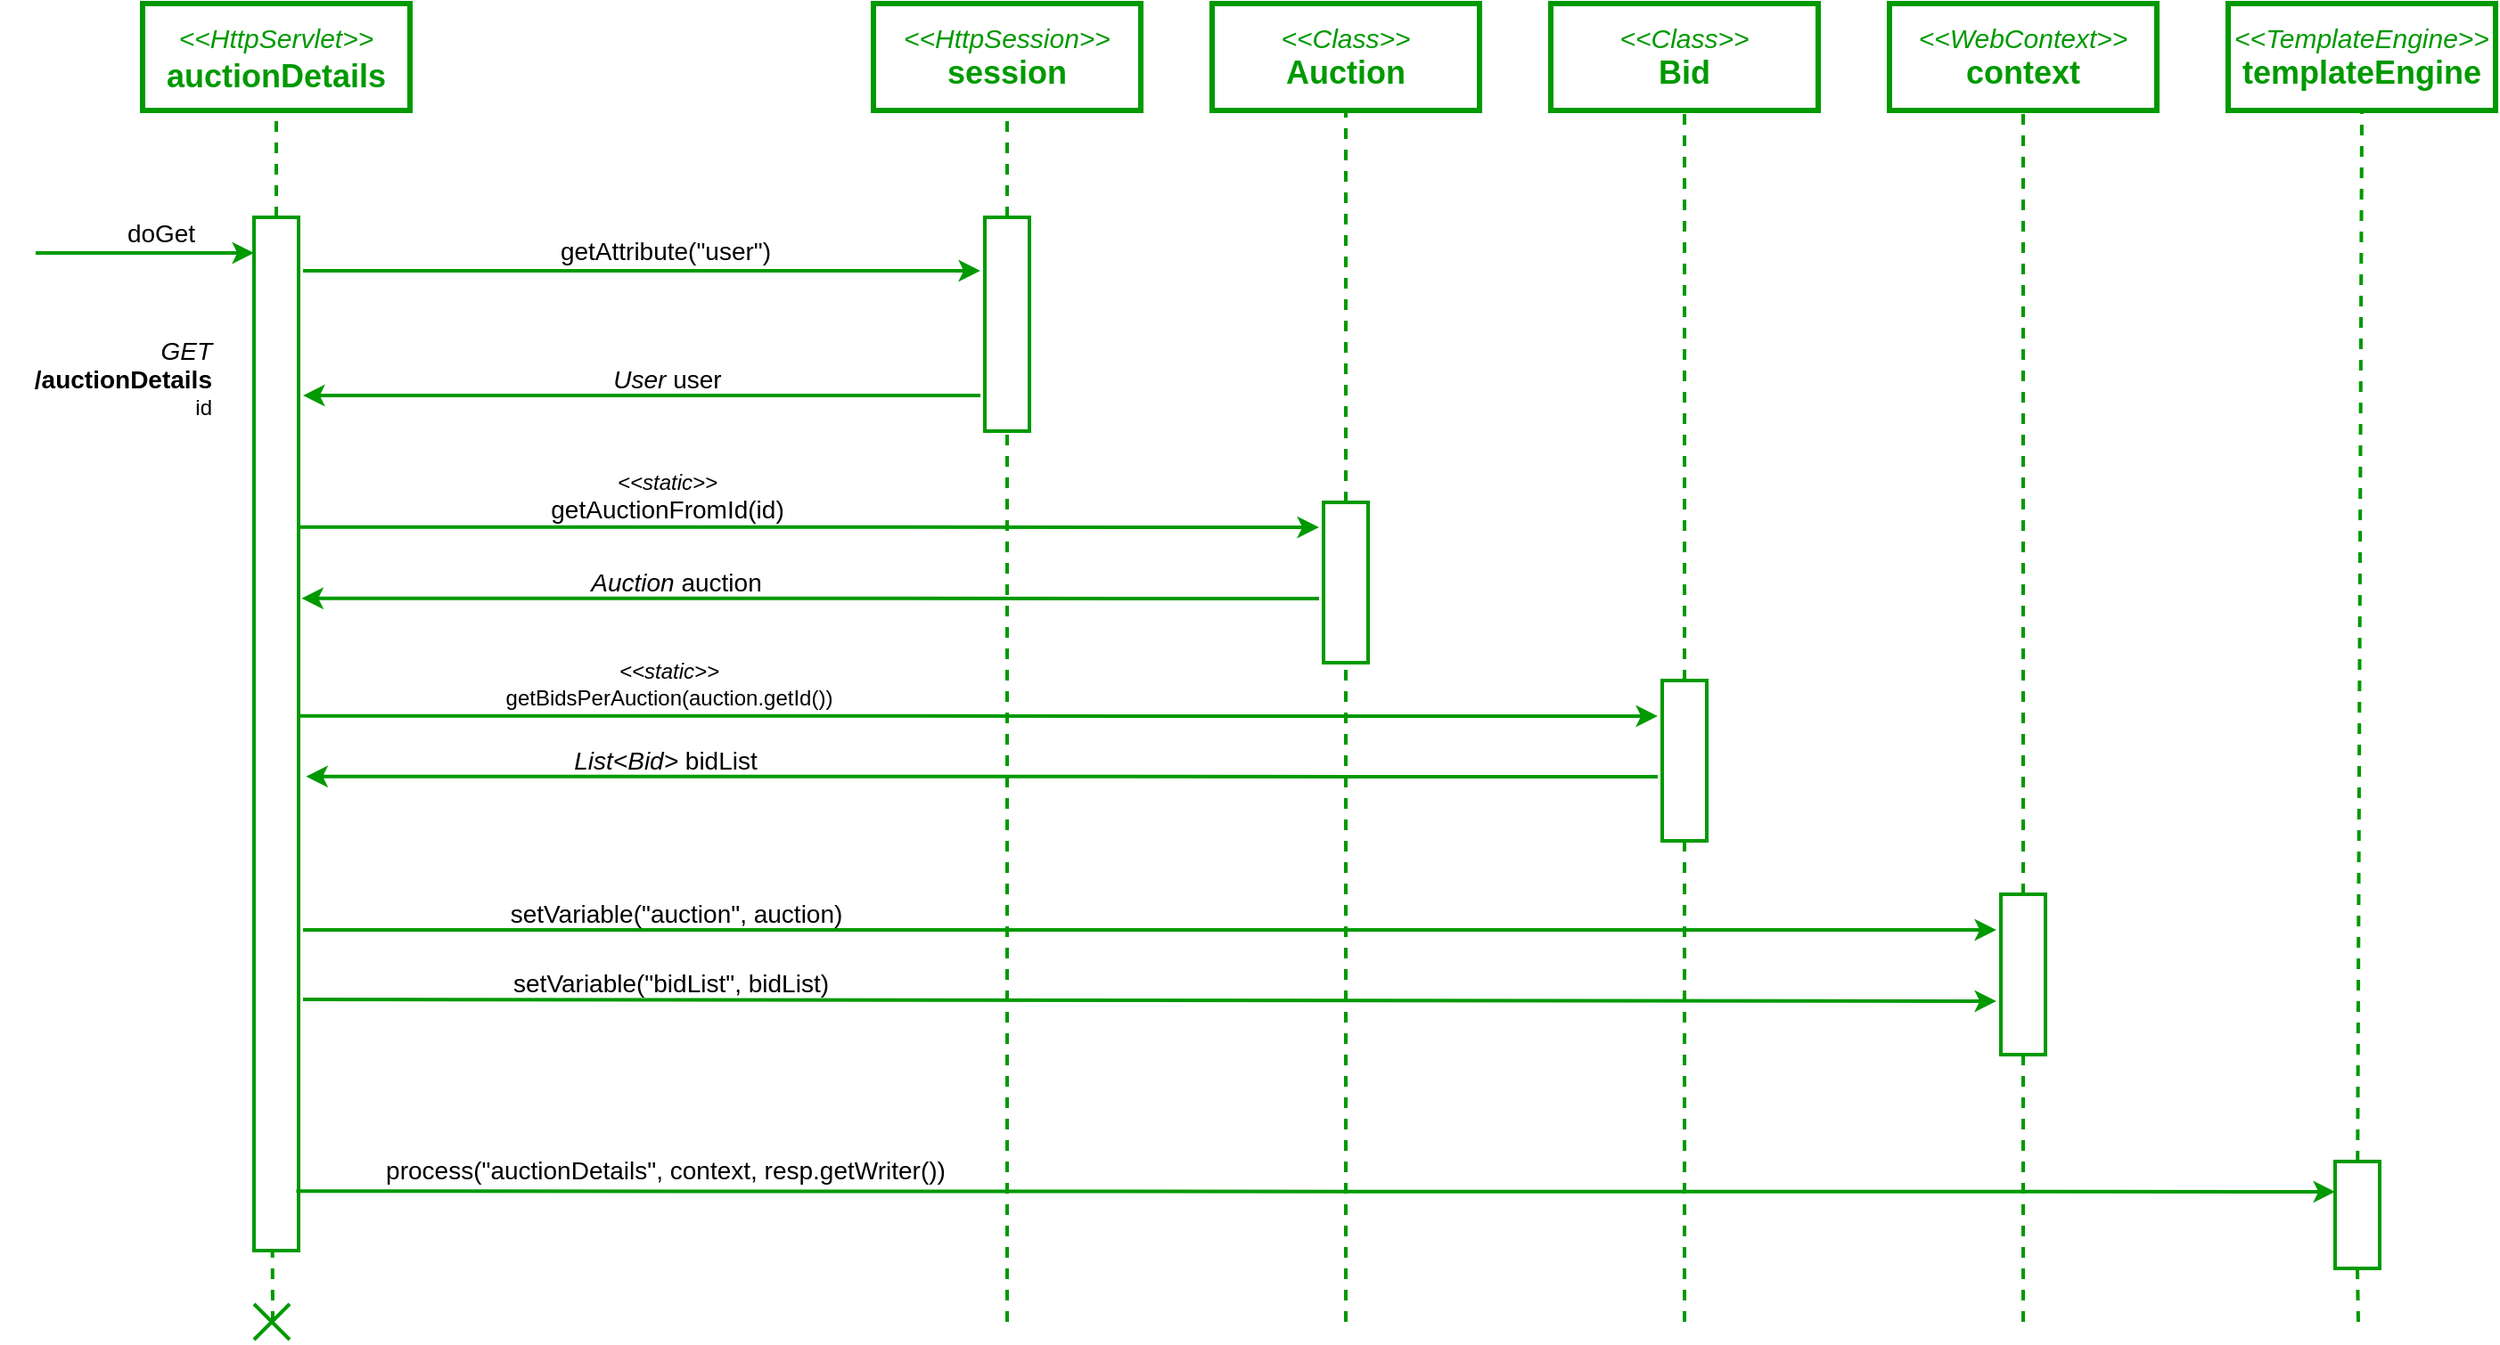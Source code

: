 <mxfile version="21.2.1" type="device">
  <diagram name="Page-1" id="4_tPyxa64Dnfn5mtqRyB">
    <mxGraphModel dx="1607" dy="566" grid="1" gridSize="10" guides="1" tooltips="1" connect="1" arrows="1" fold="1" page="1" pageScale="1" pageWidth="850" pageHeight="1100" math="0" shadow="0">
      <root>
        <mxCell id="0" />
        <mxCell id="1" parent="0" />
        <mxCell id="D11aKV0CUpfygHuOLcRb-1" value="&lt;i style=&quot;border-color: var(--border-color); color: rgb(0, 153, 0);&quot;&gt;&lt;font style=&quot;border-color: var(--border-color); font-size: 15px;&quot;&gt;&amp;lt;&amp;lt;HttpServlet&amp;gt;&amp;gt;&lt;/font&gt;&lt;/i&gt;&lt;font color=&quot;#009900&quot; style=&quot;&quot;&gt;&lt;b style=&quot;font-size: 18px;&quot;&gt;&lt;br&gt;auctionDetails&lt;br&gt;&lt;/b&gt;&lt;/font&gt;" style="rounded=0;whiteSpace=wrap;html=1;strokeWidth=3;fillColor=default;strokeColor=#009900;" parent="1" vertex="1">
          <mxGeometry x="-160" y="220" width="150" height="60" as="geometry" />
        </mxCell>
        <mxCell id="D11aKV0CUpfygHuOLcRb-2" value="&lt;font color=&quot;#009900&quot; style=&quot;&quot;&gt;&lt;i style=&quot;&quot;&gt;&lt;font style=&quot;font-size: 15px;&quot;&gt;&amp;lt;&amp;lt;Class&amp;gt;&amp;gt;&lt;/font&gt;&lt;/i&gt;&lt;br&gt;&lt;span style=&quot;font-size: 18px;&quot;&gt;&lt;b&gt;Auction&lt;/b&gt;&lt;/span&gt;&lt;br&gt;&lt;/font&gt;" style="rounded=0;whiteSpace=wrap;html=1;strokeWidth=3;fillColor=default;strokeColor=#009900;" parent="1" vertex="1">
          <mxGeometry x="440" y="220" width="150" height="60" as="geometry" />
        </mxCell>
        <mxCell id="D11aKV0CUpfygHuOLcRb-3" value="" style="endArrow=none;html=1;rounded=0;entryX=0.5;entryY=1;entryDx=0;entryDy=0;strokeWidth=2;fillColor=#d5e8d4;strokeColor=#009900;dashed=1;" parent="1" source="D11aKV0CUpfygHuOLcRb-6" target="D11aKV0CUpfygHuOLcRb-1" edge="1">
          <mxGeometry width="50" height="50" relative="1" as="geometry">
            <mxPoint x="-85" y="670" as="sourcePoint" />
            <mxPoint x="160" y="440" as="targetPoint" />
          </mxGeometry>
        </mxCell>
        <mxCell id="D11aKV0CUpfygHuOLcRb-4" value="" style="endArrow=none;html=1;rounded=0;entryX=0.5;entryY=1;entryDx=0;entryDy=0;strokeWidth=2;fillColor=#d5e8d4;strokeColor=#009900;dashed=1;" parent="1" source="D11aKV0CUpfygHuOLcRb-9" target="D11aKV0CUpfygHuOLcRb-2" edge="1">
          <mxGeometry width="50" height="50" relative="1" as="geometry">
            <mxPoint x="515" y="670" as="sourcePoint" />
            <mxPoint x="235" y="350" as="targetPoint" />
          </mxGeometry>
        </mxCell>
        <mxCell id="D11aKV0CUpfygHuOLcRb-5" value="" style="endArrow=none;html=1;rounded=0;entryX=0.412;entryY=1.004;entryDx=0;entryDy=0;strokeWidth=2;fillColor=#d5e8d4;strokeColor=#009900;dashed=1;entryPerimeter=0;" parent="1" edge="1">
          <mxGeometry width="50" height="50" relative="1" as="geometry">
            <mxPoint x="-87" y="960" as="sourcePoint" />
            <mxPoint x="-87.2" y="911.96" as="targetPoint" />
          </mxGeometry>
        </mxCell>
        <mxCell id="D11aKV0CUpfygHuOLcRb-6" value="" style="rounded=0;whiteSpace=wrap;html=1;fillColor=#FFFFFF;strokeWidth=2;strokeColor=#009900;" parent="1" vertex="1">
          <mxGeometry x="-97.5" y="340" width="25" height="580" as="geometry" />
        </mxCell>
        <mxCell id="D11aKV0CUpfygHuOLcRb-7" value="" style="endArrow=none;html=1;rounded=0;strokeWidth=2;strokeColor=#009900;startArrow=classic;startFill=1;entryX=1.008;entryY=0.241;entryDx=0;entryDy=0;entryPerimeter=0;" parent="1" edge="1">
          <mxGeometry width="50" height="50" relative="1" as="geometry">
            <mxPoint x="690" y="620" as="sourcePoint" />
            <mxPoint x="-72.5" y="619.84" as="targetPoint" />
          </mxGeometry>
        </mxCell>
        <mxCell id="D11aKV0CUpfygHuOLcRb-9" value="" style="rounded=0;whiteSpace=wrap;html=1;fillColor=#FFFFFF;strokeWidth=2;strokeColor=#009900;" parent="1" vertex="1">
          <mxGeometry x="502.5" y="500" width="25" height="90" as="geometry" />
        </mxCell>
        <mxCell id="D11aKV0CUpfygHuOLcRb-10" value="&lt;font style=&quot;font-size: 12px;&quot;&gt;&lt;i&gt;&lt;font style=&quot;font-size: 12px;&quot;&gt;&amp;lt;&amp;lt;static&amp;gt;&amp;gt;&lt;/font&gt;&lt;/i&gt;&lt;br&gt;getBidsPerAuction(auction.getId())&lt;/font&gt;" style="text;html=1;align=center;verticalAlign=middle;resizable=0;points=[];autosize=1;strokeColor=none;fillColor=none;" parent="1" vertex="1">
          <mxGeometry x="29.8" y="582" width="210" height="40" as="geometry" />
        </mxCell>
        <mxCell id="D11aKV0CUpfygHuOLcRb-11" value="&lt;font color=&quot;#009900&quot; style=&quot;&quot;&gt;&lt;i style=&quot;&quot;&gt;&lt;font style=&quot;font-size: 15px;&quot;&gt;&amp;lt;&amp;lt;WebContext&amp;gt;&amp;gt;&lt;/font&gt;&lt;/i&gt;&lt;br&gt;&lt;span style=&quot;font-size: 18px;&quot;&gt;&lt;b&gt;context&lt;/b&gt;&lt;/span&gt;&lt;br&gt;&lt;/font&gt;" style="rounded=0;whiteSpace=wrap;html=1;strokeWidth=3;fillColor=default;strokeColor=#009900;" parent="1" vertex="1">
          <mxGeometry x="820" y="220" width="150" height="60" as="geometry" />
        </mxCell>
        <mxCell id="D11aKV0CUpfygHuOLcRb-12" value="" style="endArrow=none;html=1;rounded=0;entryX=0.5;entryY=1;entryDx=0;entryDy=0;strokeWidth=2;fillColor=#d5e8d4;strokeColor=#009900;dashed=1;" parent="1" source="D11aKV0CUpfygHuOLcRb-14" target="D11aKV0CUpfygHuOLcRb-11" edge="1">
          <mxGeometry width="50" height="50" relative="1" as="geometry">
            <mxPoint x="895" y="670" as="sourcePoint" />
            <mxPoint x="615" y="350" as="targetPoint" />
          </mxGeometry>
        </mxCell>
        <mxCell id="D11aKV0CUpfygHuOLcRb-13" value="" style="endArrow=none;html=1;rounded=0;entryX=0.5;entryY=1;entryDx=0;entryDy=0;strokeWidth=2;fillColor=#d5e8d4;strokeColor=#009900;dashed=1;" parent="1" target="D11aKV0CUpfygHuOLcRb-14" edge="1">
          <mxGeometry width="50" height="50" relative="1" as="geometry">
            <mxPoint x="895" y="960" as="sourcePoint" />
            <mxPoint x="892.5" y="740" as="targetPoint" />
          </mxGeometry>
        </mxCell>
        <mxCell id="D11aKV0CUpfygHuOLcRb-14" value="" style="rounded=0;whiteSpace=wrap;html=1;fillColor=#FFFFFF;strokeWidth=2;strokeColor=#009900;" parent="1" vertex="1">
          <mxGeometry x="882.5" y="720" width="25" height="90" as="geometry" />
        </mxCell>
        <mxCell id="D11aKV0CUpfygHuOLcRb-15" value="" style="endArrow=none;html=1;rounded=0;strokeWidth=2;strokeColor=#009900;startArrow=classic;startFill=1;entryX=1.049;entryY=0.611;entryDx=0;entryDy=0;entryPerimeter=0;exitX=0;exitY=0.283;exitDx=0;exitDy=0;exitPerimeter=0;" parent="1" source="D11aKV0CUpfygHuOLcRb-51" edge="1">
          <mxGeometry width="50" height="50" relative="1" as="geometry">
            <mxPoint x="1060" y="887" as="sourcePoint" />
            <mxPoint x="-73.775" y="886.64" as="targetPoint" />
          </mxGeometry>
        </mxCell>
        <mxCell id="D11aKV0CUpfygHuOLcRb-16" value="&lt;font style=&quot;font-size: 14px;&quot;&gt;process(&quot;auctionDetails&quot;, context, resp.getWriter())&lt;/font&gt;" style="text;html=1;align=center;verticalAlign=middle;resizable=0;points=[];autosize=1;strokeColor=none;fillColor=none;" parent="1" vertex="1">
          <mxGeometry x="-37.5" y="860" width="340" height="30" as="geometry" />
        </mxCell>
        <mxCell id="D11aKV0CUpfygHuOLcRb-17" value="" style="endArrow=none;html=1;rounded=0;exitX=0;exitY=0.25;exitDx=0;exitDy=0;strokeWidth=2;strokeColor=#009900;startArrow=classic;startFill=1;" parent="1" edge="1">
          <mxGeometry width="50" height="50" relative="1" as="geometry">
            <mxPoint x="-97.5" y="360" as="sourcePoint" />
            <mxPoint x="-220" y="360" as="targetPoint" />
          </mxGeometry>
        </mxCell>
        <mxCell id="D11aKV0CUpfygHuOLcRb-18" value="&lt;font style=&quot;font-size: 14px;&quot;&gt;doGet&lt;/font&gt;" style="text;html=1;align=center;verticalAlign=middle;resizable=0;points=[];autosize=1;strokeColor=none;fillColor=none;" parent="1" vertex="1">
          <mxGeometry x="-180" y="334" width="60" height="30" as="geometry" />
        </mxCell>
        <mxCell id="D11aKV0CUpfygHuOLcRb-19" value="&lt;font style=&quot;font-size: 14px;&quot;&gt;&lt;i&gt;GET&lt;br&gt;&lt;/i&gt;&lt;b&gt;/auctionDetails&lt;/b&gt;&lt;/font&gt;&lt;br&gt;id" style="text;html=1;align=right;verticalAlign=middle;resizable=0;points=[];autosize=1;strokeColor=none;fillColor=none;" parent="1" vertex="1">
          <mxGeometry x="-240" y="400" width="120" height="60" as="geometry" />
        </mxCell>
        <mxCell id="D11aKV0CUpfygHuOLcRb-20" value="&lt;font color=&quot;#009900&quot; style=&quot;&quot;&gt;&lt;span style=&quot;font-size: 15px;&quot;&gt;&lt;i&gt;&amp;lt;&amp;lt;HttpSession&amp;gt;&amp;gt;&lt;/i&gt;&lt;/span&gt;&lt;br&gt;&lt;span style=&quot;font-size: 18px;&quot;&gt;&lt;b&gt;session&lt;/b&gt;&lt;/span&gt;&lt;br&gt;&lt;/font&gt;" style="rounded=0;whiteSpace=wrap;html=1;strokeWidth=3;fillColor=default;strokeColor=#009900;" parent="1" vertex="1">
          <mxGeometry x="250" y="220" width="150" height="60" as="geometry" />
        </mxCell>
        <mxCell id="D11aKV0CUpfygHuOLcRb-21" value="" style="endArrow=none;html=1;rounded=0;entryX=0.5;entryY=1;entryDx=0;entryDy=0;strokeWidth=2;fillColor=#d5e8d4;strokeColor=#009900;dashed=1;" parent="1" source="D11aKV0CUpfygHuOLcRb-23" target="D11aKV0CUpfygHuOLcRb-20" edge="1">
          <mxGeometry width="50" height="50" relative="1" as="geometry">
            <mxPoint x="325" y="670" as="sourcePoint" />
            <mxPoint x="45" y="350" as="targetPoint" />
          </mxGeometry>
        </mxCell>
        <mxCell id="D11aKV0CUpfygHuOLcRb-22" value="" style="endArrow=none;html=1;rounded=0;entryX=0.5;entryY=1;entryDx=0;entryDy=0;strokeWidth=2;fillColor=#d5e8d4;strokeColor=#009900;dashed=1;" parent="1" target="D11aKV0CUpfygHuOLcRb-23" edge="1">
          <mxGeometry width="50" height="50" relative="1" as="geometry">
            <mxPoint x="325" y="960" as="sourcePoint" />
            <mxPoint x="325" y="490" as="targetPoint" />
          </mxGeometry>
        </mxCell>
        <mxCell id="D11aKV0CUpfygHuOLcRb-23" value="" style="rounded=0;whiteSpace=wrap;html=1;fillColor=#FFFFFF;strokeWidth=2;strokeColor=#009900;" parent="1" vertex="1">
          <mxGeometry x="312.5" y="340" width="25" height="120" as="geometry" />
        </mxCell>
        <mxCell id="D11aKV0CUpfygHuOLcRb-24" value="" style="endArrow=none;html=1;rounded=0;strokeWidth=2;strokeColor=#009900;startArrow=classic;startFill=1;" parent="1" edge="1">
          <mxGeometry width="50" height="50" relative="1" as="geometry">
            <mxPoint x="310" y="370" as="sourcePoint" />
            <mxPoint x="-70" y="370" as="targetPoint" />
          </mxGeometry>
        </mxCell>
        <mxCell id="D11aKV0CUpfygHuOLcRb-25" value="&lt;font style=&quot;font-size: 14px;&quot;&gt;getAttribute(&quot;user&quot;)&lt;/font&gt;" style="text;html=1;align=center;verticalAlign=middle;resizable=0;points=[];autosize=1;strokeColor=none;fillColor=none;" parent="1" vertex="1">
          <mxGeometry x="63" y="344" width="140" height="30" as="geometry" />
        </mxCell>
        <mxCell id="D11aKV0CUpfygHuOLcRb-26" value="" style="endArrow=none;html=1;rounded=0;strokeWidth=2;strokeColor=#009900;startArrow=classic;startFill=1;" parent="1" edge="1">
          <mxGeometry width="50" height="50" relative="1" as="geometry">
            <mxPoint x="-70" y="440" as="sourcePoint" />
            <mxPoint x="310" y="440" as="targetPoint" />
          </mxGeometry>
        </mxCell>
        <mxCell id="D11aKV0CUpfygHuOLcRb-27" value="&lt;font style=&quot;font-size: 14px;&quot;&gt;&lt;i&gt;User&lt;/i&gt; user&lt;/font&gt;" style="text;html=1;align=center;verticalAlign=middle;resizable=0;points=[];autosize=1;strokeColor=none;fillColor=none;" parent="1" vertex="1">
          <mxGeometry x="93.5" y="416" width="80" height="30" as="geometry" />
        </mxCell>
        <mxCell id="D11aKV0CUpfygHuOLcRb-28" value="" style="group" parent="1" vertex="1" connectable="0">
          <mxGeometry x="-97.5" y="950" width="20" height="20" as="geometry" />
        </mxCell>
        <mxCell id="D11aKV0CUpfygHuOLcRb-29" value="" style="endArrow=none;html=1;rounded=0;strokeWidth=2;fillColor=#d5e8d4;strokeColor=#009900;" parent="D11aKV0CUpfygHuOLcRb-28" edge="1">
          <mxGeometry width="50" height="50" relative="1" as="geometry">
            <mxPoint y="20" as="sourcePoint" />
            <mxPoint x="20" as="targetPoint" />
          </mxGeometry>
        </mxCell>
        <mxCell id="D11aKV0CUpfygHuOLcRb-30" value="" style="endArrow=none;html=1;rounded=0;strokeWidth=2;fillColor=#d5e8d4;strokeColor=#009900;" parent="D11aKV0CUpfygHuOLcRb-28" edge="1">
          <mxGeometry width="50" height="50" relative="1" as="geometry">
            <mxPoint x="20" y="20" as="sourcePoint" />
            <mxPoint as="targetPoint" />
          </mxGeometry>
        </mxCell>
        <mxCell id="D11aKV0CUpfygHuOLcRb-36" value="" style="endArrow=none;html=1;rounded=0;strokeWidth=2;strokeColor=#009900;startArrow=classic;startFill=1;entryX=1.008;entryY=0.241;entryDx=0;entryDy=0;entryPerimeter=0;" parent="1" edge="1">
          <mxGeometry width="50" height="50" relative="1" as="geometry">
            <mxPoint x="500" y="514" as="sourcePoint" />
            <mxPoint x="-73.3" y="513.84" as="targetPoint" />
          </mxGeometry>
        </mxCell>
        <mxCell id="D11aKV0CUpfygHuOLcRb-37" value="&lt;font style=&quot;&quot;&gt;&lt;i style=&quot;&quot;&gt;&lt;font style=&quot;font-size: 12px;&quot;&gt;&amp;lt;&amp;lt;static&amp;gt;&amp;gt;&lt;/font&gt;&lt;/i&gt;&lt;br&gt;&lt;span style=&quot;font-size: 14px;&quot;&gt;getAuctionFromId(id)&lt;/span&gt;&lt;/font&gt;" style="text;html=1;align=center;verticalAlign=middle;resizable=0;points=[];autosize=1;strokeColor=none;fillColor=none;" parent="1" vertex="1">
          <mxGeometry x="59" y="477" width="150" height="40" as="geometry" />
        </mxCell>
        <mxCell id="D11aKV0CUpfygHuOLcRb-38" value="" style="endArrow=none;html=1;rounded=0;strokeWidth=2;strokeColor=#009900;startArrow=classic;startFill=1;" parent="1" edge="1">
          <mxGeometry width="50" height="50" relative="1" as="geometry">
            <mxPoint x="-70.8" y="553.84" as="sourcePoint" />
            <mxPoint x="500" y="554" as="targetPoint" />
          </mxGeometry>
        </mxCell>
        <mxCell id="D11aKV0CUpfygHuOLcRb-39" value="&lt;font style=&quot;font-size: 14px;&quot;&gt;&lt;i&gt;Auction&lt;/i&gt;&amp;nbsp;auction&lt;/font&gt;" style="text;html=1;align=center;verticalAlign=middle;resizable=0;points=[];autosize=1;strokeColor=none;fillColor=none;" parent="1" vertex="1">
          <mxGeometry x="78.5" y="530" width="120" height="30" as="geometry" />
        </mxCell>
        <mxCell id="D11aKV0CUpfygHuOLcRb-40" value="" style="endArrow=none;html=1;rounded=0;strokeWidth=2;strokeColor=#009900;startArrow=classic;startFill=1;" parent="1" edge="1">
          <mxGeometry width="50" height="50" relative="1" as="geometry">
            <mxPoint x="-68.3" y="653.84" as="sourcePoint" />
            <mxPoint x="690" y="654" as="targetPoint" />
          </mxGeometry>
        </mxCell>
        <mxCell id="D11aKV0CUpfygHuOLcRb-41" value="&lt;font style=&quot;font-size: 14px;&quot;&gt;&lt;i style=&quot;border-color: var(--border-color);&quot;&gt;List&amp;lt;Bid&amp;gt;&lt;/i&gt;&amp;nbsp;bidList&lt;/font&gt;" style="text;html=1;align=center;verticalAlign=middle;resizable=0;points=[];autosize=1;strokeColor=none;fillColor=none;" parent="1" vertex="1">
          <mxGeometry x="68" y="630" width="130" height="30" as="geometry" />
        </mxCell>
        <mxCell id="D11aKV0CUpfygHuOLcRb-44" value="" style="endArrow=none;html=1;rounded=0;strokeWidth=2;strokeColor=#009900;startArrow=classic;startFill=1;" parent="1" edge="1">
          <mxGeometry width="50" height="50" relative="1" as="geometry">
            <mxPoint x="880" y="740" as="sourcePoint" />
            <mxPoint x="-70" y="740" as="targetPoint" />
          </mxGeometry>
        </mxCell>
        <mxCell id="D11aKV0CUpfygHuOLcRb-45" value="&lt;font style=&quot;font-size: 14px;&quot;&gt;setVariable(&quot;auction&quot;, auction)&lt;/font&gt;" style="text;html=1;align=center;verticalAlign=middle;resizable=0;points=[];autosize=1;strokeColor=none;fillColor=none;" parent="1" vertex="1">
          <mxGeometry x="33.5" y="716" width="210" height="30" as="geometry" />
        </mxCell>
        <mxCell id="D11aKV0CUpfygHuOLcRb-47" value="" style="endArrow=none;html=1;rounded=0;entryX=0.5;entryY=1;entryDx=0;entryDy=0;strokeWidth=2;fillColor=#d5e8d4;strokeColor=#009900;dashed=1;" parent="1" target="D11aKV0CUpfygHuOLcRb-9" edge="1">
          <mxGeometry width="50" height="50" relative="1" as="geometry">
            <mxPoint x="515" y="960" as="sourcePoint" />
            <mxPoint x="515" y="676" as="targetPoint" />
          </mxGeometry>
        </mxCell>
        <mxCell id="D11aKV0CUpfygHuOLcRb-48" value="&lt;font color=&quot;#009900&quot; style=&quot;&quot;&gt;&lt;i style=&quot;&quot;&gt;&lt;font style=&quot;font-size: 15px;&quot;&gt;&amp;lt;&amp;lt;TemplateEngine&amp;gt;&amp;gt;&lt;/font&gt;&lt;/i&gt;&lt;br&gt;&lt;span style=&quot;font-size: 18px;&quot;&gt;&lt;b&gt;templateEngine&lt;/b&gt;&lt;/span&gt;&lt;br&gt;&lt;/font&gt;" style="rounded=0;whiteSpace=wrap;html=1;strokeWidth=3;fillColor=default;strokeColor=#009900;" parent="1" vertex="1">
          <mxGeometry x="1010" y="220" width="150" height="60" as="geometry" />
        </mxCell>
        <mxCell id="D11aKV0CUpfygHuOLcRb-49" value="" style="endArrow=none;html=1;rounded=0;entryX=0.5;entryY=1;entryDx=0;entryDy=0;strokeWidth=2;fillColor=#d5e8d4;strokeColor=#009900;dashed=1;" parent="1" source="D11aKV0CUpfygHuOLcRb-51" target="D11aKV0CUpfygHuOLcRb-48" edge="1">
          <mxGeometry width="50" height="50" relative="1" as="geometry">
            <mxPoint x="1085" y="670" as="sourcePoint" />
            <mxPoint x="805" y="350" as="targetPoint" />
          </mxGeometry>
        </mxCell>
        <mxCell id="D11aKV0CUpfygHuOLcRb-50" value="" style="endArrow=none;html=1;rounded=0;entryX=0.5;entryY=1;entryDx=0;entryDy=0;strokeWidth=2;fillColor=#d5e8d4;strokeColor=#009900;dashed=1;" parent="1" target="D11aKV0CUpfygHuOLcRb-51" edge="1">
          <mxGeometry width="50" height="50" relative="1" as="geometry">
            <mxPoint x="1083" y="960" as="sourcePoint" />
            <mxPoint x="1082.5" y="740" as="targetPoint" />
          </mxGeometry>
        </mxCell>
        <mxCell id="D11aKV0CUpfygHuOLcRb-51" value="" style="rounded=0;whiteSpace=wrap;html=1;fillColor=#FFFFFF;strokeWidth=2;strokeColor=#009900;" parent="1" vertex="1">
          <mxGeometry x="1070" y="870" width="25" height="60" as="geometry" />
        </mxCell>
        <mxCell id="D11aKV0CUpfygHuOLcRb-56" value="" style="endArrow=none;html=1;rounded=0;strokeWidth=2;strokeColor=#009900;startArrow=classic;startFill=1;" parent="1" edge="1">
          <mxGeometry width="50" height="50" relative="1" as="geometry">
            <mxPoint x="880" y="780" as="sourcePoint" />
            <mxPoint x="-70" y="779" as="targetPoint" />
          </mxGeometry>
        </mxCell>
        <mxCell id="D11aKV0CUpfygHuOLcRb-57" value="&lt;font style=&quot;font-size: 14px;&quot;&gt;setVariable(&quot;bidList&quot;, bidList)&lt;/font&gt;" style="text;html=1;align=center;verticalAlign=middle;resizable=0;points=[];autosize=1;strokeColor=none;fillColor=none;" parent="1" vertex="1">
          <mxGeometry x="36" y="755" width="200" height="30" as="geometry" />
        </mxCell>
        <mxCell id="Nm4DvwC05aNTQ_nPjf05-1" value="&lt;font color=&quot;#009900&quot; style=&quot;&quot;&gt;&lt;i style=&quot;&quot;&gt;&lt;font style=&quot;font-size: 15px;&quot;&gt;&amp;lt;&amp;lt;Class&amp;gt;&amp;gt;&lt;/font&gt;&lt;/i&gt;&lt;br&gt;&lt;span style=&quot;font-size: 18px;&quot;&gt;&lt;b&gt;Bid&lt;/b&gt;&lt;/span&gt;&lt;br&gt;&lt;/font&gt;" style="rounded=0;whiteSpace=wrap;html=1;strokeWidth=3;fillColor=default;strokeColor=#009900;" parent="1" vertex="1">
          <mxGeometry x="630" y="220" width="150" height="60" as="geometry" />
        </mxCell>
        <mxCell id="Nm4DvwC05aNTQ_nPjf05-2" value="" style="endArrow=none;html=1;rounded=0;entryX=0.5;entryY=1;entryDx=0;entryDy=0;strokeWidth=2;fillColor=#d5e8d4;strokeColor=#009900;dashed=1;" parent="1" source="Nm4DvwC05aNTQ_nPjf05-4" target="Nm4DvwC05aNTQ_nPjf05-1" edge="1">
          <mxGeometry width="50" height="50" relative="1" as="geometry">
            <mxPoint x="705" y="670" as="sourcePoint" />
            <mxPoint x="425" y="350" as="targetPoint" />
          </mxGeometry>
        </mxCell>
        <mxCell id="Nm4DvwC05aNTQ_nPjf05-3" value="" style="endArrow=none;html=1;rounded=0;entryX=0.5;entryY=1;entryDx=0;entryDy=0;strokeWidth=2;fillColor=#d5e8d4;strokeColor=#009900;dashed=1;" parent="1" target="Nm4DvwC05aNTQ_nPjf05-4" edge="1">
          <mxGeometry width="50" height="50" relative="1" as="geometry">
            <mxPoint x="705" y="960" as="sourcePoint" />
            <mxPoint x="702.5" y="740" as="targetPoint" />
          </mxGeometry>
        </mxCell>
        <mxCell id="Nm4DvwC05aNTQ_nPjf05-4" value="" style="rounded=0;whiteSpace=wrap;html=1;fillColor=#FFFFFF;strokeWidth=2;strokeColor=#009900;" parent="1" vertex="1">
          <mxGeometry x="692.5" y="600" width="25" height="90" as="geometry" />
        </mxCell>
      </root>
    </mxGraphModel>
  </diagram>
</mxfile>
